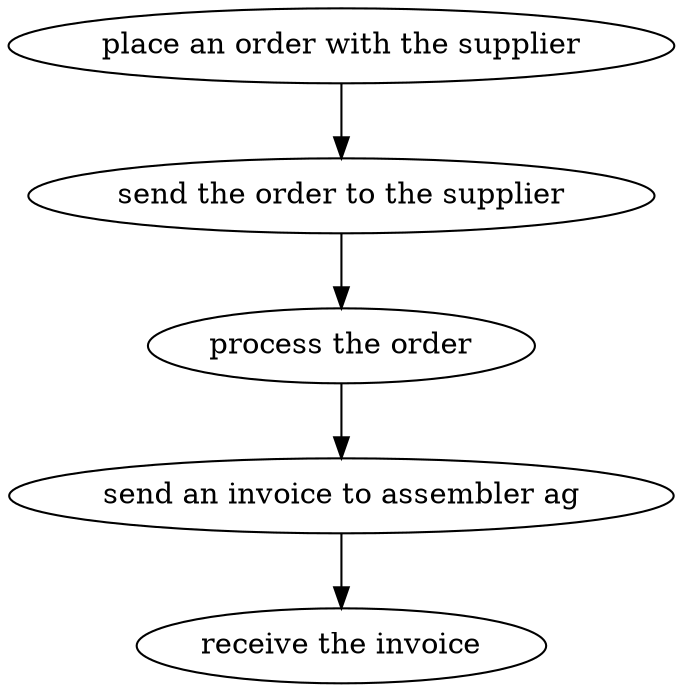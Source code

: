 strict digraph "doc-6.2" {
	graph [name="doc-6.2"];
	"place an order with the supplier"	[attrs="{'type': 'Activity', 'label': 'place an order with the supplier'}"];
	"send the order to the supplier"	[attrs="{'type': 'Activity', 'label': 'send the order to the supplier'}"];
	"place an order with the supplier" -> "send the order to the supplier"	[attrs="{'type': 'flow', 'label': 'flow'}"];
	"process the order"	[attrs="{'type': 'Activity', 'label': 'process the order'}"];
	"send the order to the supplier" -> "process the order"	[attrs="{'type': 'flow', 'label': 'flow'}"];
	"send an invoice to assembler ag"	[attrs="{'type': 'Activity', 'label': 'send an invoice to assembler ag'}"];
	"process the order" -> "send an invoice to assembler ag"	[attrs="{'type': 'flow', 'label': 'flow'}"];
	"receive the invoice"	[attrs="{'type': 'Activity', 'label': 'receive the invoice'}"];
	"send an invoice to assembler ag" -> "receive the invoice"	[attrs="{'type': 'flow', 'label': 'flow'}"];
}
